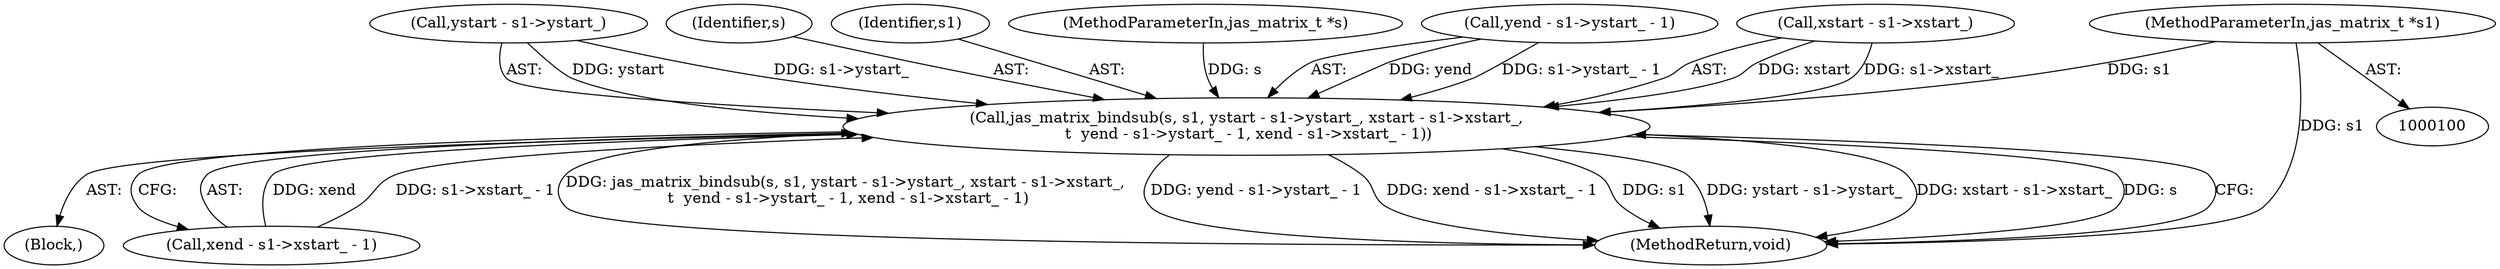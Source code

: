 digraph "0_jasper_d42b2388f7f8e0332c846675133acea151fc557a_25@pointer" {
"1000102" [label="(MethodParameterIn,jas_matrix_t *s1)"];
"1000108" [label="(Call,jas_matrix_bindsub(s, s1, ystart - s1->ystart_, xstart - s1->xstart_,\n \t  yend - s1->ystart_ - 1, xend - s1->xstart_ - 1))"];
"1000111" [label="(Call,ystart - s1->ystart_)"];
"1000107" [label="(Block,)"];
"1000109" [label="(Identifier,s)"];
"1000110" [label="(Identifier,s1)"];
"1000128" [label="(Call,xend - s1->xstart_ - 1)"];
"1000102" [label="(MethodParameterIn,jas_matrix_t *s1)"];
"1000101" [label="(MethodParameterIn,jas_matrix_t *s)"];
"1000121" [label="(Call,yend - s1->ystart_ - 1)"];
"1000135" [label="(MethodReturn,void)"];
"1000116" [label="(Call,xstart - s1->xstart_)"];
"1000108" [label="(Call,jas_matrix_bindsub(s, s1, ystart - s1->ystart_, xstart - s1->xstart_,\n \t  yend - s1->ystart_ - 1, xend - s1->xstart_ - 1))"];
"1000102" -> "1000100"  [label="AST: "];
"1000102" -> "1000135"  [label="DDG: s1"];
"1000102" -> "1000108"  [label="DDG: s1"];
"1000108" -> "1000107"  [label="AST: "];
"1000108" -> "1000128"  [label="CFG: "];
"1000109" -> "1000108"  [label="AST: "];
"1000110" -> "1000108"  [label="AST: "];
"1000111" -> "1000108"  [label="AST: "];
"1000116" -> "1000108"  [label="AST: "];
"1000121" -> "1000108"  [label="AST: "];
"1000128" -> "1000108"  [label="AST: "];
"1000135" -> "1000108"  [label="CFG: "];
"1000108" -> "1000135"  [label="DDG: jas_matrix_bindsub(s, s1, ystart - s1->ystart_, xstart - s1->xstart_,\n \t  yend - s1->ystart_ - 1, xend - s1->xstart_ - 1)"];
"1000108" -> "1000135"  [label="DDG: yend - s1->ystart_ - 1"];
"1000108" -> "1000135"  [label="DDG: xend - s1->xstart_ - 1"];
"1000108" -> "1000135"  [label="DDG: s1"];
"1000108" -> "1000135"  [label="DDG: ystart - s1->ystart_"];
"1000108" -> "1000135"  [label="DDG: xstart - s1->xstart_"];
"1000108" -> "1000135"  [label="DDG: s"];
"1000101" -> "1000108"  [label="DDG: s"];
"1000111" -> "1000108"  [label="DDG: ystart"];
"1000111" -> "1000108"  [label="DDG: s1->ystart_"];
"1000116" -> "1000108"  [label="DDG: xstart"];
"1000116" -> "1000108"  [label="DDG: s1->xstart_"];
"1000121" -> "1000108"  [label="DDG: yend"];
"1000121" -> "1000108"  [label="DDG: s1->ystart_ - 1"];
"1000128" -> "1000108"  [label="DDG: xend"];
"1000128" -> "1000108"  [label="DDG: s1->xstart_ - 1"];
}
